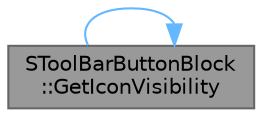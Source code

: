digraph "SToolBarButtonBlock::GetIconVisibility"
{
 // INTERACTIVE_SVG=YES
 // LATEX_PDF_SIZE
  bgcolor="transparent";
  edge [fontname=Helvetica,fontsize=10,labelfontname=Helvetica,labelfontsize=10];
  node [fontname=Helvetica,fontsize=10,shape=box,height=0.2,width=0.4];
  rankdir="LR";
  Node1 [id="Node000001",label="SToolBarButtonBlock\l::GetIconVisibility",height=0.2,width=0.4,color="gray40", fillcolor="grey60", style="filled", fontcolor="black",tooltip="Called by Slate to determine whether icons/labels are visible."];
  Node1 -> Node1 [id="edge1_Node000001_Node000001",color="steelblue1",style="solid",tooltip=" "];
}
